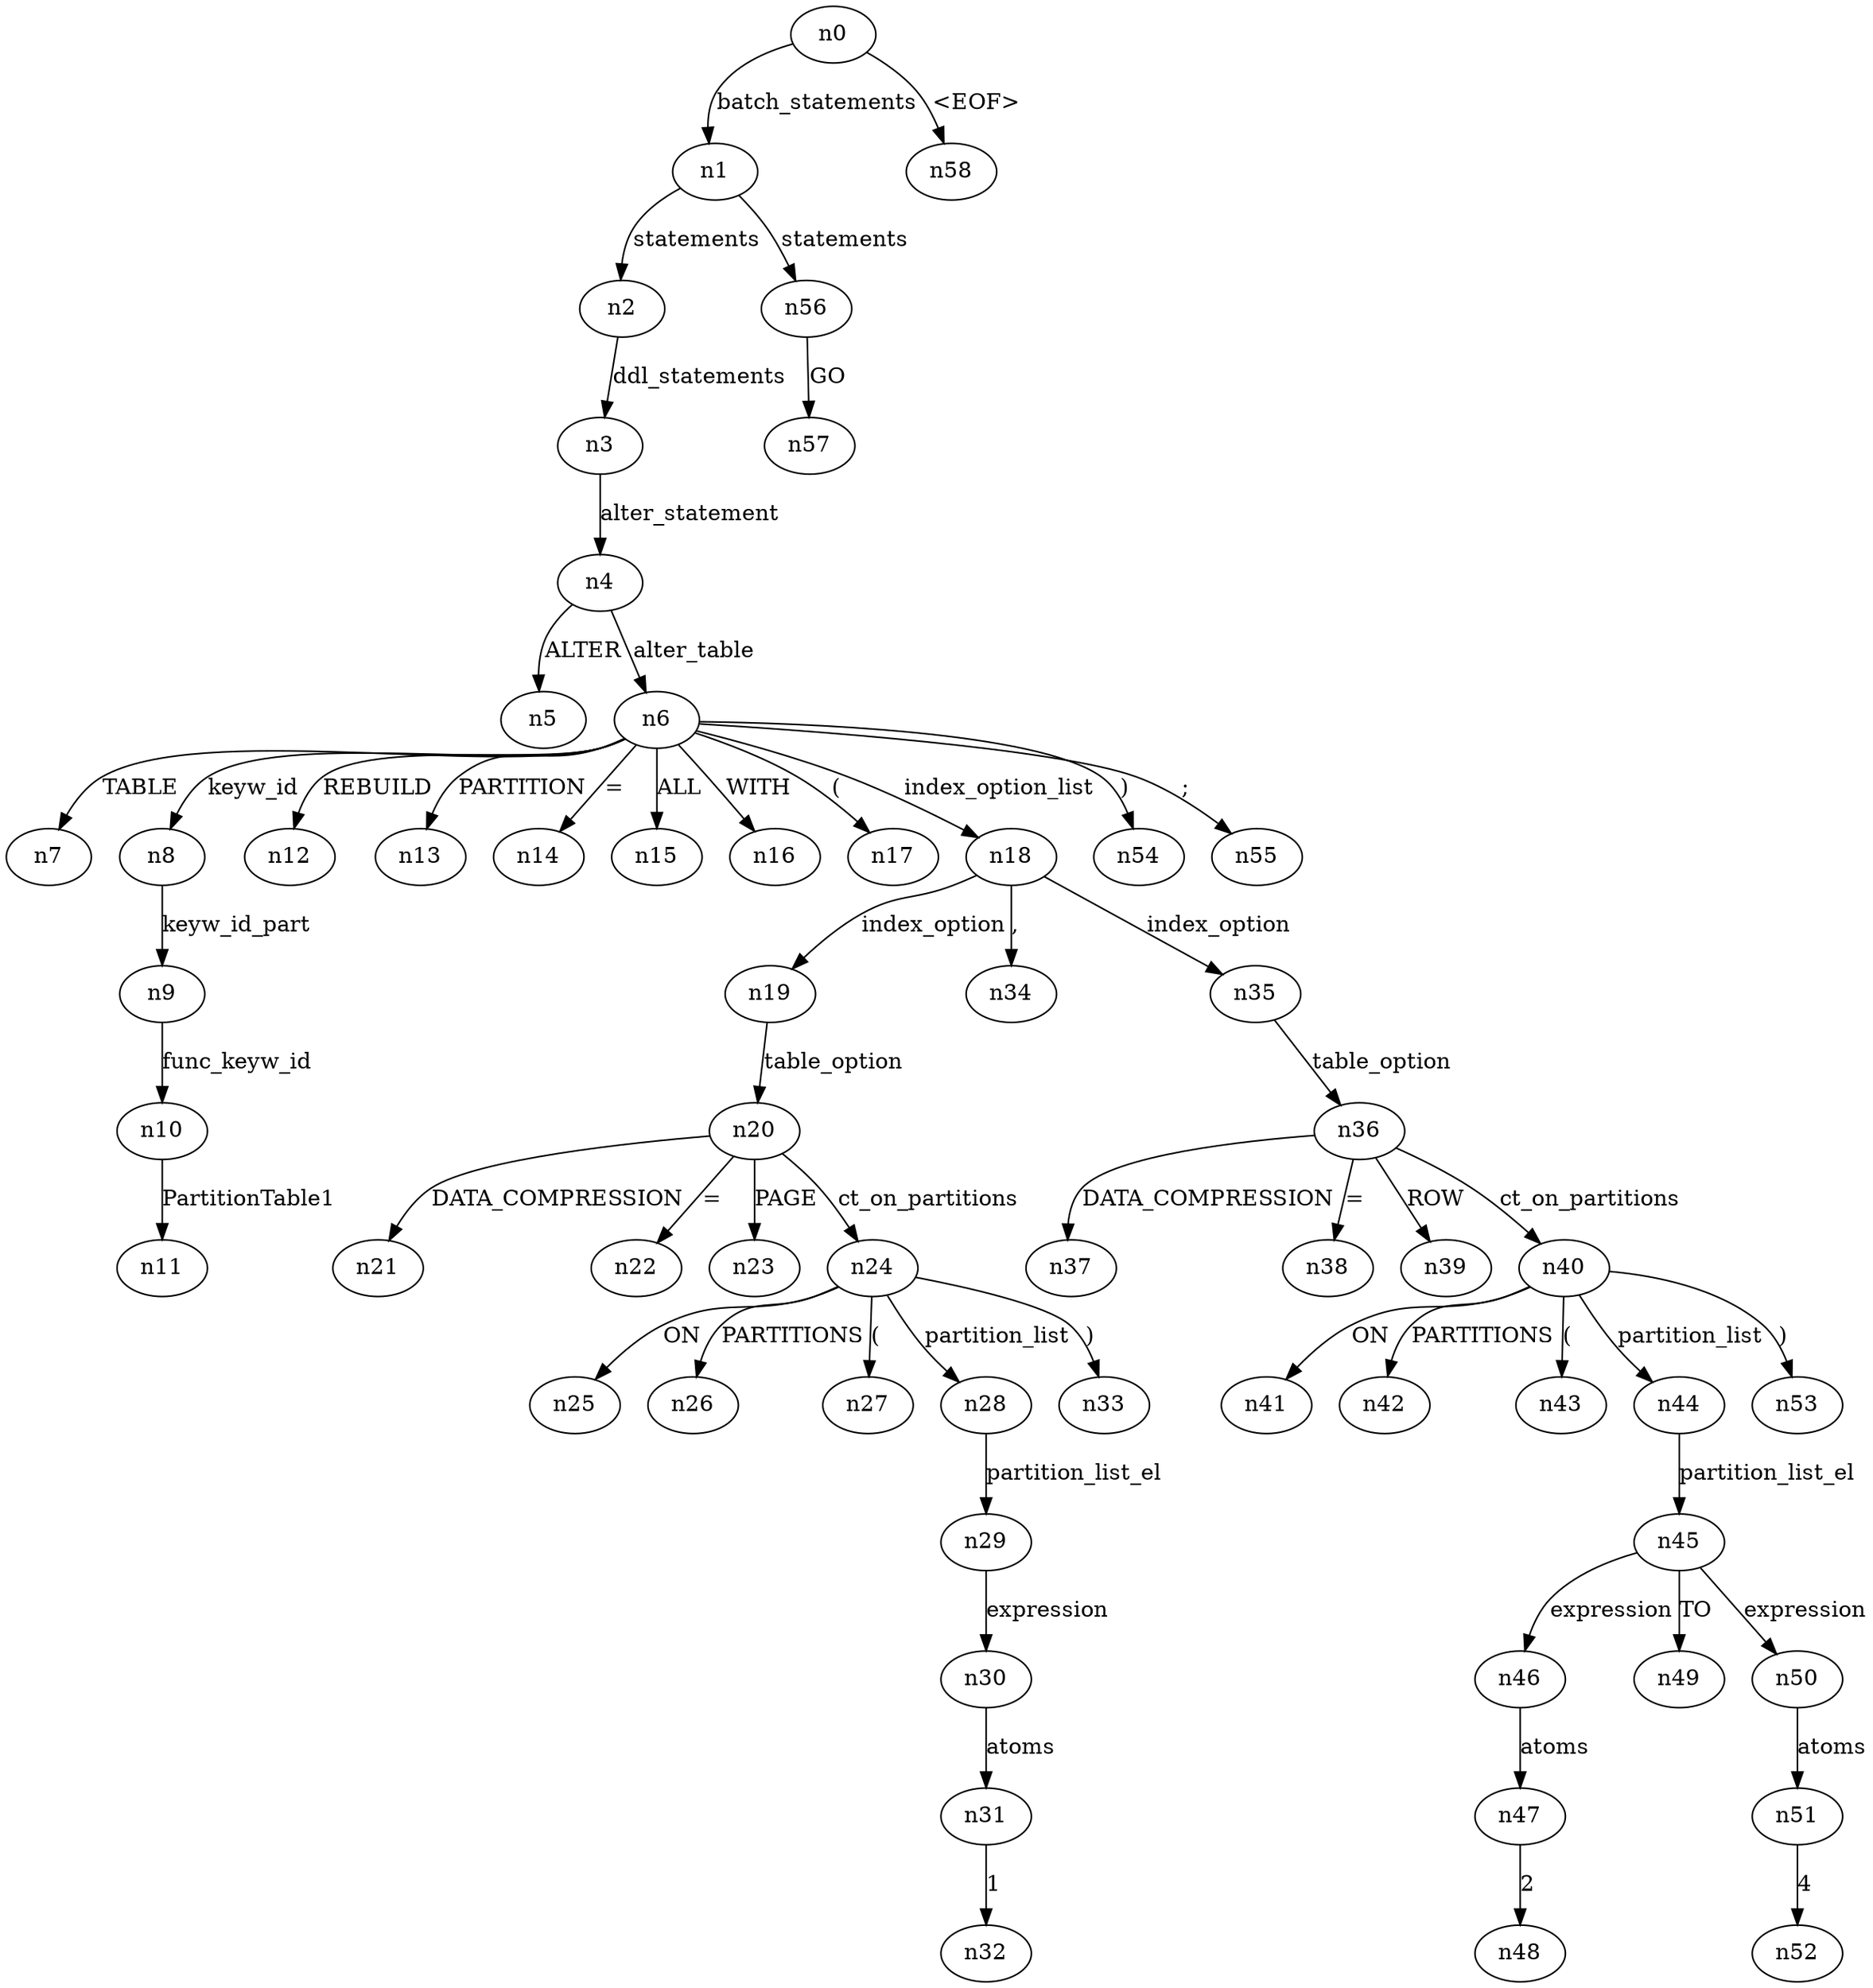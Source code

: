 digraph ParseTree {
  n0 -> n1 [label="batch_statements"];
  n1 -> n2 [label="statements"];
  n2 -> n3 [label="ddl_statements"];
  n3 -> n4 [label="alter_statement"];
  n4 -> n5 [label="ALTER"];
  n4 -> n6 [label="alter_table"];
  n6 -> n7 [label="TABLE"];
  n6 -> n8 [label="keyw_id"];
  n8 -> n9 [label="keyw_id_part"];
  n9 -> n10 [label="func_keyw_id"];
  n10 -> n11 [label="PartitionTable1"];
  n6 -> n12 [label="REBUILD"];
  n6 -> n13 [label="PARTITION"];
  n6 -> n14 [label="="];
  n6 -> n15 [label="ALL"];
  n6 -> n16 [label="WITH"];
  n6 -> n17 [label="("];
  n6 -> n18 [label="index_option_list"];
  n18 -> n19 [label="index_option"];
  n19 -> n20 [label="table_option"];
  n20 -> n21 [label="DATA_COMPRESSION"];
  n20 -> n22 [label="="];
  n20 -> n23 [label="PAGE"];
  n20 -> n24 [label="ct_on_partitions"];
  n24 -> n25 [label="ON"];
  n24 -> n26 [label="PARTITIONS"];
  n24 -> n27 [label="("];
  n24 -> n28 [label="partition_list"];
  n28 -> n29 [label="partition_list_el"];
  n29 -> n30 [label="expression"];
  n30 -> n31 [label="atoms"];
  n31 -> n32 [label="1"];
  n24 -> n33 [label=")"];
  n18 -> n34 [label=","];
  n18 -> n35 [label="index_option"];
  n35 -> n36 [label="table_option"];
  n36 -> n37 [label="DATA_COMPRESSION"];
  n36 -> n38 [label="="];
  n36 -> n39 [label="ROW"];
  n36 -> n40 [label="ct_on_partitions"];
  n40 -> n41 [label="ON"];
  n40 -> n42 [label="PARTITIONS"];
  n40 -> n43 [label="("];
  n40 -> n44 [label="partition_list"];
  n44 -> n45 [label="partition_list_el"];
  n45 -> n46 [label="expression"];
  n46 -> n47 [label="atoms"];
  n47 -> n48 [label="2"];
  n45 -> n49 [label="TO"];
  n45 -> n50 [label="expression"];
  n50 -> n51 [label="atoms"];
  n51 -> n52 [label="4"];
  n40 -> n53 [label=")"];
  n6 -> n54 [label=")"];
  n6 -> n55 [label=";"];
  n1 -> n56 [label="statements"];
  n56 -> n57 [label="GO"];
  n0 -> n58 [label="<EOF>"];
}